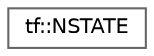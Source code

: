 digraph "类继承关系图"
{
 // LATEX_PDF_SIZE
  bgcolor="transparent";
  edge [fontname=Helvetica,fontsize=10,labelfontname=Helvetica,labelfontsize=10];
  node [fontname=Helvetica,fontsize=10,shape=box,height=0.2,width=0.4];
  rankdir="LR";
  Node0 [id="Node000000",label="tf::NSTATE",height=0.2,width=0.4,color="grey40", fillcolor="white", style="filled",URL="$structtf_1_1_n_s_t_a_t_e.html",tooltip=" "];
}
